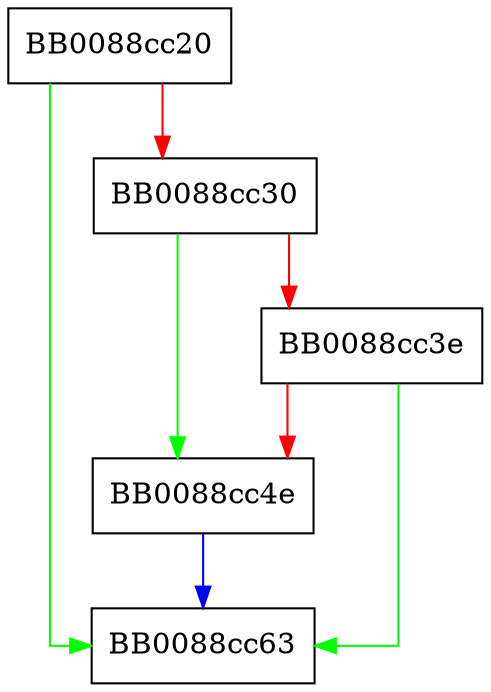 digraph strcasecmp_l {
  node [shape="box"];
  graph [splines=ortho];
  BB0088cc20 -> BB0088cc63 [color="green"];
  BB0088cc20 -> BB0088cc30 [color="red"];
  BB0088cc30 -> BB0088cc4e [color="green"];
  BB0088cc30 -> BB0088cc3e [color="red"];
  BB0088cc3e -> BB0088cc63 [color="green"];
  BB0088cc3e -> BB0088cc4e [color="red"];
  BB0088cc4e -> BB0088cc63 [color="blue"];
}